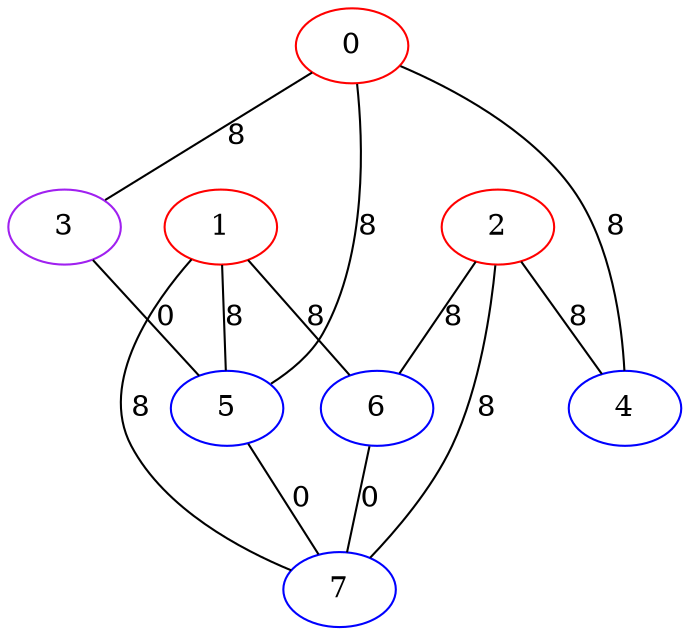 graph "" {
0 [color=red, weight=1];
1 [color=red, weight=1];
2 [color=red, weight=1];
3 [color=purple, weight=4];
4 [color=blue, weight=3];
5 [color=blue, weight=3];
6 [color=blue, weight=3];
7 [color=blue, weight=3];
0 -- 3  [key=0, label=8];
0 -- 4  [key=0, label=8];
0 -- 5  [key=0, label=8];
1 -- 5  [key=0, label=8];
1 -- 6  [key=0, label=8];
1 -- 7  [key=0, label=8];
2 -- 4  [key=0, label=8];
2 -- 6  [key=0, label=8];
2 -- 7  [key=0, label=8];
3 -- 5  [key=0, label=0];
5 -- 7  [key=0, label=0];
6 -- 7  [key=0, label=0];
}
